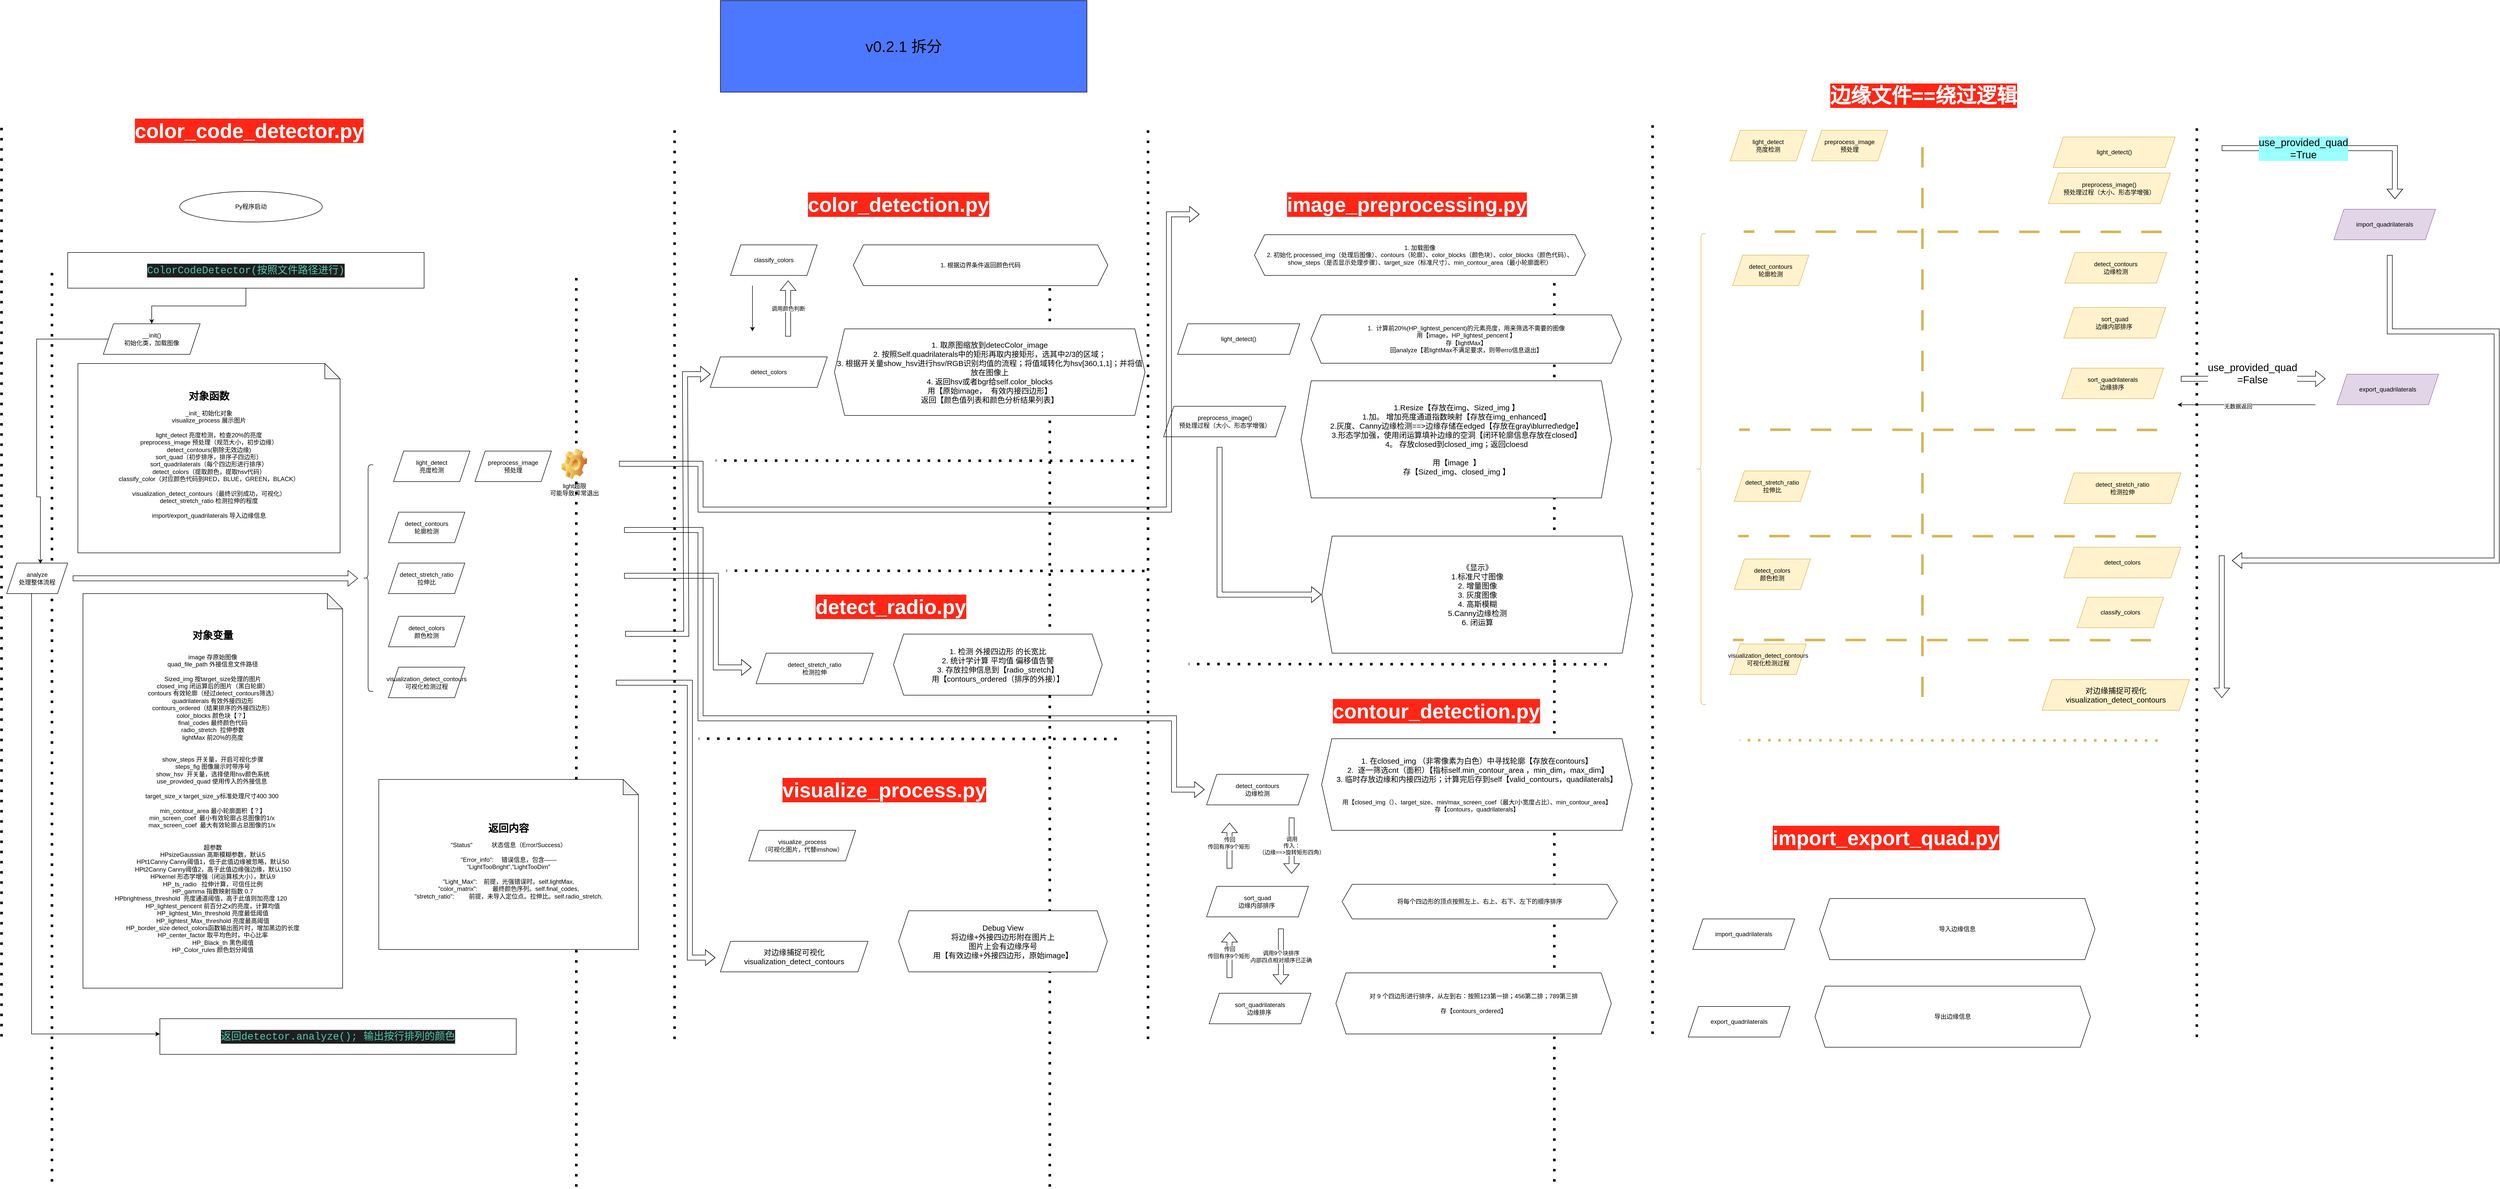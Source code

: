 <mxfile version="26.0.16">
  <diagram name="第 1 页" id="X3MkfHMA-2dLpV_lL1O-">
    <mxGraphModel dx="7827" dy="-536" grid="1" gridSize="10" guides="1" tooltips="1" connect="1" arrows="1" fold="1" page="1" pageScale="1" pageWidth="827" pageHeight="1169" math="0" shadow="0">
      <root>
        <mxCell id="0" />
        <mxCell id="1" parent="0" />
        <mxCell id="f8WVNdUQAB-hJ82FvFIV-5" value="" style="shape=flexArrow;endArrow=classic;html=1;rounded=0;" parent="1" edge="1">
          <mxGeometry width="50" height="50" relative="1" as="geometry">
            <mxPoint x="3811" y="5160" as="sourcePoint" />
            <mxPoint x="4151" y="5260" as="targetPoint" />
            <Array as="points">
              <mxPoint x="4151" y="5160" />
            </Array>
          </mxGeometry>
        </mxCell>
        <mxCell id="hUSwLMPRUPdpGCP_pKRJ-6" value="" style="endArrow=none;dashed=1;html=1;dashPattern=1 3;strokeWidth=5;rounded=0;" parent="1" edge="1">
          <mxGeometry width="50" height="50" relative="1" as="geometry">
            <mxPoint x="-451" y="7190" as="sourcePoint" />
            <mxPoint x="-451" y="5390" as="targetPoint" />
          </mxGeometry>
        </mxCell>
        <mxCell id="hUSwLMPRUPdpGCP_pKRJ-9" value="" style="endArrow=none;dashed=1;html=1;dashPattern=1 3;strokeWidth=5;rounded=0;" parent="1" edge="1">
          <mxGeometry width="50" height="50" relative="1" as="geometry">
            <mxPoint x="579" y="7200" as="sourcePoint" />
            <mxPoint x="579" y="5400" as="targetPoint" />
          </mxGeometry>
        </mxCell>
        <mxCell id="hUSwLMPRUPdpGCP_pKRJ-24" value="" style="endArrow=none;dashed=1;html=1;dashPattern=1 3;strokeWidth=5;rounded=0;" parent="1" edge="1">
          <mxGeometry width="50" height="50" relative="1" as="geometry">
            <mxPoint x="1509" y="7200" as="sourcePoint" />
            <mxPoint x="1509" y="5400" as="targetPoint" />
          </mxGeometry>
        </mxCell>
        <mxCell id="FdSZf-hbffDv3tIL9ANt-6" value="" style="endArrow=none;dashed=1;html=1;dashPattern=1 3;strokeWidth=5;rounded=0;" parent="1" edge="1">
          <mxGeometry width="50" height="50" relative="1" as="geometry">
            <mxPoint x="2500" y="7190" as="sourcePoint" />
            <mxPoint x="2500" y="5390" as="targetPoint" />
          </mxGeometry>
        </mxCell>
        <mxCell id="7vLvrybka1iJJGD-MOHu-13" value="Py程序启动" style="ellipse;whiteSpace=wrap;html=1;" parent="1" vertex="1">
          <mxGeometry x="-200" y="5245" width="280" height="60" as="geometry" />
        </mxCell>
        <mxCell id="7vLvrybka1iJJGD-MOHu-14" style="edgeStyle=orthogonalEdgeStyle;rounded=0;orthogonalLoop=1;jettySize=auto;html=1;" parent="1" source="7vLvrybka1iJJGD-MOHu-15" target="7vLvrybka1iJJGD-MOHu-17" edge="1">
          <mxGeometry relative="1" as="geometry" />
        </mxCell>
        <mxCell id="7vLvrybka1iJJGD-MOHu-15" value="&lt;div&gt;&lt;div style=&quot;color: rgb(204, 204, 204); background-color: rgb(31, 31, 31); font-family: Consolas, &amp;quot;Courier New&amp;quot;, monospace; font-size: 20px; line-height: 27px; white-space: pre;&quot;&gt;&lt;span style=&quot;color: #4ec9b0;&quot;&gt;ColorCodeDetector(按照文件路径进行)&lt;/span&gt;&lt;/div&gt;&lt;/div&gt;" style="rounded=0;whiteSpace=wrap;html=1;" parent="1" vertex="1">
          <mxGeometry x="-420" y="5365" width="700" height="70" as="geometry" />
        </mxCell>
        <mxCell id="7vLvrybka1iJJGD-MOHu-16" value="&lt;div&gt;&lt;div style=&quot;color: rgb(204, 204, 204); background-color: rgb(31, 31, 31); font-family: Consolas, &amp;quot;Courier New&amp;quot;, monospace; font-size: 20px; line-height: 27px; white-space: pre;&quot;&gt;&lt;span style=&quot;color: #4ec9b0;&quot;&gt;返回detector.analyze(); 输出按行排列的颜色&lt;/span&gt;&lt;/div&gt;&lt;/div&gt;" style="rounded=0;whiteSpace=wrap;html=1;" parent="1" vertex="1">
          <mxGeometry x="-239" y="6870" width="700" height="70" as="geometry" />
        </mxCell>
        <mxCell id="7vLvrybka1iJJGD-MOHu-17" value="__init()&lt;div&gt;初始化类，加载图像&lt;/div&gt;" style="shape=parallelogram;perimeter=parallelogramPerimeter;whiteSpace=wrap;html=1;fixedSize=1;" parent="1" vertex="1">
          <mxGeometry x="-350" y="5505" width="190" height="60" as="geometry" />
        </mxCell>
        <mxCell id="7vLvrybka1iJJGD-MOHu-18" value="preprocess_image()&lt;div&gt;预处理过程（大小、形态学增强）&lt;/div&gt;" style="shape=parallelogram;perimeter=parallelogramPerimeter;whiteSpace=wrap;html=1;fixedSize=1;" parent="1" vertex="1">
          <mxGeometry x="1732.5" y="5667" width="240" height="60" as="geometry" />
        </mxCell>
        <mxCell id="7vLvrybka1iJJGD-MOHu-19" value="1. 加载图像&lt;div&gt;2. 初始化 processed_img（处理后图像）、contours（轮廓）、color_blocks（颜色块）、color_blocks（颜色代码）、show_steps&lt;span style=&quot;background-color: initial;&quot;&gt;（是否显示处理步骤）、target_size（标准尺寸）、min_contour_area（最小轮廓面积）&lt;/span&gt;&lt;/div&gt;" style="shape=hexagon;perimeter=hexagonPerimeter2;whiteSpace=wrap;html=1;fixedSize=1;" parent="1" vertex="1">
          <mxGeometry x="1911.0" y="5330" width="650" height="80" as="geometry" />
        </mxCell>
        <mxCell id="7vLvrybka1iJJGD-MOHu-20" style="edgeStyle=orthogonalEdgeStyle;rounded=0;orthogonalLoop=1;jettySize=auto;html=1;" parent="1" source="7vLvrybka1iJJGD-MOHu-21" target="7vLvrybka1iJJGD-MOHu-16" edge="1">
          <mxGeometry relative="1" as="geometry">
            <Array as="points">
              <mxPoint x="-491" y="6900" />
            </Array>
          </mxGeometry>
        </mxCell>
        <mxCell id="7vLvrybka1iJJGD-MOHu-21" value="analy&lt;span style=&quot;background-color: initial;&quot;&gt;ze&lt;/span&gt;&lt;div&gt;处理整体流程&lt;/div&gt;" style="shape=parallelogram;perimeter=parallelogramPerimeter;whiteSpace=wrap;html=1;fixedSize=1;" parent="1" vertex="1">
          <mxGeometry x="-540" y="5975" width="120" height="60" as="geometry" />
        </mxCell>
        <mxCell id="7vLvrybka1iJJGD-MOHu-22" style="edgeStyle=orthogonalEdgeStyle;rounded=0;orthogonalLoop=1;jettySize=auto;html=1;entryX=0.553;entryY=0.023;entryDx=0;entryDy=0;entryPerimeter=0;" parent="1" source="7vLvrybka1iJJGD-MOHu-17" target="7vLvrybka1iJJGD-MOHu-21" edge="1">
          <mxGeometry relative="1" as="geometry">
            <Array as="points">
              <mxPoint x="-481" y="5535" />
              <mxPoint x="-481" y="5845" />
              <mxPoint x="-474" y="5845" />
            </Array>
          </mxGeometry>
        </mxCell>
        <mxCell id="7vLvrybka1iJJGD-MOHu-23" value="&lt;font style=&quot;font-size: 15px;&quot;&gt;1.Resize【存放在img、Sized_img 】&lt;/font&gt;&lt;div&gt;&lt;font style=&quot;font-size: 15px;&quot;&gt;1.加。 增加亮度通道指数映射【存放在&lt;span style=&quot;background-color: transparent;&quot;&gt;img_enhanced&lt;/span&gt;&lt;span style=&quot;background-color: transparent; color: light-dark(rgb(0, 0, 0), rgb(255, 255, 255));&quot;&gt;】&lt;/span&gt;&lt;/font&gt;&lt;/div&gt;&lt;div&gt;&lt;div style=&quot;&quot;&gt;&lt;font style=&quot;font-size: 15px;&quot;&gt;2.灰度、Canny边缘检测==&amp;gt;边缘存储在edged【存放在gray\blurred\edge】&lt;/font&gt;&lt;/div&gt;&lt;div style=&quot;&quot;&gt;&lt;font style=&quot;font-size: 15px;&quot;&gt;3.形态学加强，使用闭运算填补边缘的空洞【闭环轮廓信息存放在closed】&lt;/font&gt;&lt;/div&gt;&lt;div style=&quot;&quot;&gt;&lt;font style=&quot;font-size: 15px;&quot;&gt;4。 存放closed到closed_img；返回cloesd&lt;/font&gt;&lt;/div&gt;&lt;/div&gt;&lt;div style=&quot;&quot;&gt;&lt;font style=&quot;font-size: 15px;&quot;&gt;&lt;br&gt;&lt;/font&gt;&lt;/div&gt;&lt;div style=&quot;&quot;&gt;&lt;div style=&quot;&quot;&gt;&lt;font style=&quot;font-size: 15px;&quot;&gt;用【image&amp;nbsp; 】&lt;/font&gt;&lt;/div&gt;&lt;div style=&quot;&quot;&gt;&lt;font style=&quot;font-size: 15px;&quot;&gt;存【&lt;/font&gt;&lt;span style=&quot;font-size: 15px; background-color: transparent; color: light-dark(rgb(0, 0, 0), rgb(255, 255, 255));&quot;&gt;Sized_img、closed_img&lt;/span&gt;&lt;span style=&quot;font-size: 15px; background-color: transparent; color: light-dark(rgb(0, 0, 0), rgb(255, 255, 255));&quot;&gt;&amp;nbsp;】&lt;/span&gt;&lt;/div&gt;&lt;/div&gt;" style="shape=hexagon;perimeter=hexagonPerimeter2;whiteSpace=wrap;html=1;fixedSize=1;" parent="1" vertex="1">
          <mxGeometry x="2002.5" y="5617" width="610" height="230" as="geometry" />
        </mxCell>
        <mxCell id="7vLvrybka1iJJGD-MOHu-24" value="&lt;span style=&quot;font-size: 15px;&quot;&gt;1. 在closed_img （非零像素为白色）中寻找轮廓【存放在contours】&lt;/span&gt;&lt;div&gt;&lt;span style=&quot;font-size: 15px;&quot;&gt;&amp;nbsp;2.&amp;nbsp; 逐一筛选cnt（面积）【指标self.min_contour_area ，min_dim，max_dim】&lt;/span&gt;&lt;/div&gt;&lt;div&gt;&lt;span style=&quot;font-size: 15px;&quot;&gt;3. 临时存放边缘和内接四边形；计算完后存到self【valid_contours，quadilaterals】&lt;/span&gt;&lt;/div&gt;&lt;div&gt;&lt;br&gt;&lt;/div&gt;&lt;div&gt;&lt;br&gt;&lt;/div&gt;&lt;div&gt;用【closed_img（）、target_size、min/max_screen_coef（最大/小宽度占比）、min_contour_area】&lt;/div&gt;&lt;div&gt;存【contours，quadrilaterals】&lt;/div&gt;" style="shape=hexagon;perimeter=hexagonPerimeter2;whiteSpace=wrap;html=1;fixedSize=1;" parent="1" vertex="1">
          <mxGeometry x="2043" y="6320" width="610" height="180" as="geometry" />
        </mxCell>
        <mxCell id="7vLvrybka1iJJGD-MOHu-25" value="visualize_process&lt;div&gt;（可视化图片，代替imshow&lt;span style=&quot;background-color: transparent; color: light-dark(rgb(0, 0, 0), rgb(255, 255, 255));&quot;&gt;）&lt;/span&gt;&lt;/div&gt;" style="shape=parallelogram;perimeter=parallelogramPerimeter;whiteSpace=wrap;html=1;fixedSize=1;" parent="1" vertex="1">
          <mxGeometry x="917.77" y="6500" width="210" height="60" as="geometry" />
        </mxCell>
        <mxCell id="7vLvrybka1iJJGD-MOHu-26" value="detect_contours&lt;div&gt;边缘检测&lt;/div&gt;" style="shape=parallelogram;perimeter=parallelogramPerimeter;whiteSpace=wrap;html=1;fixedSize=1;" parent="1" vertex="1">
          <mxGeometry x="1817" y="6390" width="200" height="60" as="geometry" />
        </mxCell>
        <mxCell id="7vLvrybka1iJJGD-MOHu-27" value="&lt;div&gt;sort_quadrilaterals&lt;/div&gt;&lt;div&gt;&lt;span style=&quot;background-color: transparent; color: light-dark(rgb(0, 0, 0), rgb(255, 255, 255));&quot;&gt;边缘排序&amp;nbsp;&lt;/span&gt;&lt;/div&gt;" style="shape=parallelogram;perimeter=parallelogramPerimeter;whiteSpace=wrap;html=1;fixedSize=1;" parent="1" vertex="1">
          <mxGeometry x="1822" y="6820" width="200" height="60" as="geometry" />
        </mxCell>
        <mxCell id="7vLvrybka1iJJGD-MOHu-28" value="&lt;div&gt;detect_stretch_ratio&lt;/div&gt;&lt;div&gt;检测拉伸&lt;/div&gt;" style="shape=parallelogram;perimeter=parallelogramPerimeter;whiteSpace=wrap;html=1;fixedSize=1;" parent="1" vertex="1">
          <mxGeometry x="932" y="6152" width="230" height="60" as="geometry" />
        </mxCell>
        <mxCell id="7vLvrybka1iJJGD-MOHu-30" value="&lt;div&gt;&lt;font style=&quot;font-size: 20px;&quot;&gt;&lt;b&gt;对象变量&lt;/b&gt;&lt;/font&gt;&lt;/div&gt;&lt;div&gt;&lt;font style=&quot;font-size: 20px;&quot;&gt;&lt;b&gt;&lt;br&gt;&lt;/b&gt;&lt;/font&gt;&lt;/div&gt;image 存原始图像&lt;div&gt;quad_file_path 外接信息文件路径&lt;br&gt;&lt;div&gt;&lt;br&gt;&lt;/div&gt;&lt;div&gt;Sized_img 按target_size处理的&lt;span style=&quot;background-color: transparent; color: light-dark(rgb(0, 0, 0), rgb(255, 255, 255));&quot;&gt;图片&lt;/span&gt;&lt;/div&gt;&lt;div&gt;closed_img 闭运算后的图片（黑白轮廓）&lt;/div&gt;&lt;div&gt;contours 有效轮廓（经过detect_contours筛选）&lt;/div&gt;&lt;div&gt;quadrilaterals 有效外接四边形&lt;/div&gt;&lt;div&gt;contours_ordered（结果排序的外接四边形）&lt;/div&gt;&lt;div&gt;color_blocks 颜色块【？】&lt;/div&gt;&lt;div&gt;final_codes 最终颜色代码&lt;/div&gt;&lt;div&gt;&lt;div&gt;radio_stretch&amp;nbsp; 拉伸参数&lt;/div&gt;&lt;/div&gt;&lt;div&gt;lightMax 前20%的亮度&lt;/div&gt;&lt;div&gt;&lt;br&gt;&lt;/div&gt;&lt;div&gt;&lt;br&gt;&lt;/div&gt;&lt;div&gt;show_steps 开关量，开启可视化步骤&lt;/div&gt;&lt;div&gt;steps_fig 图像展示时带序号&lt;/div&gt;&lt;div&gt;show_hsv&amp;nbsp; 开关量，选择使用hsv颜色系统&lt;/div&gt;&lt;div&gt;use_provided_quad&amp;nbsp;使用传入的外接信息&amp;nbsp;&lt;/div&gt;&lt;div&gt;&lt;br&gt;&lt;/div&gt;&lt;div&gt;target_size_x&amp;nbsp;&lt;span style=&quot;background-color: transparent; color: light-dark(rgb(0, 0, 0), rgb(255, 255, 255));&quot;&gt;target_size_y&lt;/span&gt;&lt;span style=&quot;background-color: transparent; color: light-dark(rgb(0, 0, 0), rgb(255, 255, 255));&quot;&gt;标准处理尺寸400 300&amp;nbsp;&lt;/span&gt;&lt;/div&gt;&lt;div&gt;&lt;br&gt;&lt;/div&gt;&lt;div&gt;min_contour_area 最小轮廓面积【？】&lt;/div&gt;&lt;div&gt;&lt;div&gt;min_screen_coef&amp;nbsp; 最小有效轮廓占总图像的1/x&amp;nbsp;&lt;/div&gt;&lt;/div&gt;&lt;div&gt;max_screen_coef&amp;nbsp; 最大有效轮廓占总图像的1/x&amp;nbsp;&lt;/div&gt;&lt;div&gt;&lt;br&gt;&lt;/div&gt;&lt;div&gt;&lt;br&gt;&lt;/div&gt;&lt;div&gt;超参数&lt;/div&gt;&lt;div&gt;HPsizeGaussian 高斯模糊参数，默认5&lt;/div&gt;&lt;div&gt;HPt1Canny Canny阈值1，低于此值边缘被忽略，默认50&lt;/div&gt;&lt;div&gt;HPt2Canny&amp;nbsp;&lt;span style=&quot;background-color: transparent; color: light-dark(rgb(0, 0, 0), rgb(255, 255, 255));&quot;&gt;Canny阈值2，高于此值边缘强边缘，默认150&lt;/span&gt;&lt;/div&gt;&lt;div&gt;&lt;span style=&quot;background-color: transparent; color: light-dark(rgb(0, 0, 0), rgb(255, 255, 255));&quot;&gt;HPkernel 形态学增强（闭运算核大小），默认9&lt;/span&gt;&lt;/div&gt;&lt;div&gt;&lt;span style=&quot;background-color: transparent;&quot;&gt;&lt;div style=&quot;&quot;&gt;HP_ts_radio&amp;nbsp; &amp;nbsp;拉伸计算，可信任比例&lt;/div&gt;&lt;div style=&quot;&quot;&gt;HP_gamma 指数映射指数 0.7&lt;/div&gt;&lt;div style=&quot;&quot;&gt;&lt;div&gt;HPbrightness_threshold&amp;nbsp; 亮度通道阈值，高于此值则加亮度 120&amp;nbsp; &amp;nbsp; &amp;nbsp; &amp;nbsp; &amp;nbsp; &amp;nbsp; &amp;nbsp;&amp;nbsp;&lt;/div&gt;&lt;div&gt;HP_lightest_pencent 前百分之x的亮度，计算均值&lt;/div&gt;&lt;div&gt;HP_lightest_Min_threshold 亮度最低阈值&lt;/div&gt;&lt;div&gt;HP_lightest_Max_threshold 亮度最高阈值&lt;/div&gt;&lt;div&gt;HP_border_size detect_colors函数输出图片时，增加黑边的长度&lt;/div&gt;&lt;div&gt;HP_center_factor 取平均色时，中心比率&lt;/div&gt;&lt;/div&gt;&lt;/span&gt;&lt;/div&gt;&lt;/div&gt;&lt;blockquote style=&quot;margin: 0 0 0 40px; border: none; padding: 0px;&quot;&gt;&lt;div&gt;&lt;div&gt;&lt;span style=&quot;background-color: transparent;&quot;&gt;&lt;div style=&quot;&quot;&gt;&lt;div&gt;HP_Black_th 黑色阈值&lt;/div&gt;&lt;/div&gt;&lt;/span&gt;&lt;/div&gt;&lt;/div&gt;&lt;/blockquote&gt;&lt;div&gt;&lt;span style=&quot;background-color: transparent;&quot;&gt;&lt;div style=&quot;&quot;&gt;&lt;div&gt;HP_Color_rules 颜色划分阈值&lt;/div&gt;&lt;/div&gt;&lt;/span&gt;&lt;/div&gt;" style="shape=note;whiteSpace=wrap;html=1;backgroundOutline=1;darkOpacity=0.05;" parent="1" vertex="1">
          <mxGeometry x="-390" y="6035" width="510" height="775" as="geometry" />
        </mxCell>
        <mxCell id="7vLvrybka1iJJGD-MOHu-31" value="&lt;div&gt;&lt;font style=&quot;font-size: 20px;&quot;&gt;&lt;b&gt;对象函数&lt;/b&gt;&lt;/font&gt;&lt;/div&gt;&lt;div&gt;&lt;br&gt;&lt;/div&gt;&lt;div&gt;_init_ 初始化对象&lt;/div&gt;&lt;div&gt;visualize_process 展示图片&lt;/div&gt;&lt;div&gt;&lt;br&gt;&lt;/div&gt;&lt;div&gt;light_detect 亮度检测，检查20%的亮度&lt;/div&gt;&lt;div&gt;preprocess_image 预处理（规范大小，初步边缘）&lt;/div&gt;&lt;div&gt;detect_contours(剔除无效边缘)&lt;/div&gt;&lt;div&gt;sort_quad（初步排序，排序子四边形）&lt;/div&gt;&lt;div&gt;sort_quadrilaterals（每个四边形进行排序）&lt;/div&gt;&lt;div&gt;detect_colors（提取颜色，提取hsv代码）&lt;/div&gt;&lt;div&gt;classify_color（对应颜色代码到RED，BLUE，GREEN，BLACK）&lt;/div&gt;&lt;div&gt;&lt;br&gt;&lt;/div&gt;&lt;div&gt;visualization_detect_contours（最终识别成功，可视化）&lt;/div&gt;&lt;div&gt;&lt;div&gt;detect_stretch_ratio 检测拉伸的程度&lt;/div&gt;&lt;/div&gt;&lt;div&gt;&lt;br&gt;&lt;/div&gt;&lt;div&gt;import/export_quadrilaterals 导入边缘信息&lt;/div&gt;&lt;div&gt;&lt;br&gt;&lt;/div&gt;" style="shape=note;whiteSpace=wrap;html=1;backgroundOutline=1;darkOpacity=0.05;" parent="1" vertex="1">
          <mxGeometry x="-400" y="5583" width="515" height="372" as="geometry" />
        </mxCell>
        <mxCell id="7vLvrybka1iJJGD-MOHu-32" value="&lt;font&gt;v0.2.1 拆分&lt;/font&gt;" style="text;html=1;align=center;verticalAlign=middle;whiteSpace=wrap;rounded=0;strokeColor=default;fillColor=#4C78FF;fontSize=30;" parent="1" vertex="1">
          <mxGeometry x="862" y="4870" width="720" height="180" as="geometry" />
        </mxCell>
        <mxCell id="7vLvrybka1iJJGD-MOHu-33" value="" style="endArrow=none;dashed=1;html=1;dashPattern=1 3;strokeWidth=5;rounded=0;" parent="1" edge="1">
          <mxGeometry width="50" height="50" relative="1" as="geometry">
            <mxPoint x="-550" y="6905" as="sourcePoint" />
            <mxPoint x="-550" y="5105" as="targetPoint" />
          </mxGeometry>
        </mxCell>
        <mxCell id="7vLvrybka1iJJGD-MOHu-34" value="" style="endArrow=none;dashed=1;html=1;dashPattern=1 3;strokeWidth=5;rounded=0;" parent="1" edge="1">
          <mxGeometry width="50" height="50" relative="1" as="geometry">
            <mxPoint x="772" y="6910" as="sourcePoint" />
            <mxPoint x="772" y="5110" as="targetPoint" />
          </mxGeometry>
        </mxCell>
        <UserObject label="color_code_detector.py" id="7vLvrybka1iJJGD-MOHu-35">
          <mxCell style="text;whiteSpace=wrap;fontSize=40;labelBackgroundColor=#FF2616;fontStyle=1;fontColor=#FFFFFF;" parent="1" vertex="1">
            <mxGeometry x="-290" y="5095" width="440" height="40" as="geometry" />
          </mxCell>
        </UserObject>
        <mxCell id="7vLvrybka1iJJGD-MOHu-37" value="" style="shape=curlyBracket;whiteSpace=wrap;html=1;rounded=1;labelPosition=left;verticalLabelPosition=middle;align=right;verticalAlign=middle;" parent="1" vertex="1">
          <mxGeometry x="160" y="5782" width="20" height="445" as="geometry" />
        </mxCell>
        <mxCell id="7vLvrybka1iJJGD-MOHu-38" value="preprocess_image&lt;div&gt;预处理&lt;/div&gt;" style="shape=parallelogram;perimeter=parallelogramPerimeter;whiteSpace=wrap;html=1;fixedSize=1;" parent="1" vertex="1">
          <mxGeometry x="380" y="5755" width="150" height="60" as="geometry" />
        </mxCell>
        <mxCell id="7vLvrybka1iJJGD-MOHu-39" value="" style="shape=flexArrow;endArrow=classic;html=1;rounded=0;" parent="1" edge="1">
          <mxGeometry width="50" height="50" relative="1" as="geometry">
            <mxPoint x="-410" y="6005" as="sourcePoint" />
            <mxPoint x="150" y="6005" as="targetPoint" />
          </mxGeometry>
        </mxCell>
        <mxCell id="7vLvrybka1iJJGD-MOHu-40" value="detect_contours&lt;div&gt;轮廓检测&lt;/div&gt;" style="shape=parallelogram;perimeter=parallelogramPerimeter;whiteSpace=wrap;html=1;fixedSize=1;" parent="1" vertex="1">
          <mxGeometry x="210" y="5875" width="150" height="60" as="geometry" />
        </mxCell>
        <mxCell id="7vLvrybka1iJJGD-MOHu-41" value="detect_stretch_ratio&lt;br&gt;&lt;div&gt;拉伸比&lt;/div&gt;" style="shape=parallelogram;perimeter=parallelogramPerimeter;whiteSpace=wrap;html=1;fixedSize=1;" parent="1" vertex="1">
          <mxGeometry x="210" y="5975" width="150" height="60" as="geometry" />
        </mxCell>
        <mxCell id="7vLvrybka1iJJGD-MOHu-42" value="detect_colors&lt;div&gt;颜色检测&lt;/div&gt;" style="shape=parallelogram;perimeter=parallelogramPerimeter;whiteSpace=wrap;html=1;fixedSize=1;" parent="1" vertex="1">
          <mxGeometry x="210" y="6079.5" width="150" height="60" as="geometry" />
        </mxCell>
        <mxCell id="7vLvrybka1iJJGD-MOHu-43" value="visualization_detect_contours&lt;div&gt;可视化检测过程&lt;/div&gt;" style="shape=parallelogram;perimeter=parallelogramPerimeter;whiteSpace=wrap;html=1;fixedSize=1;" parent="1" vertex="1">
          <mxGeometry x="210" y="6179.5" width="150" height="60" as="geometry" />
        </mxCell>
        <UserObject label="visualize_process.py" id="7vLvrybka1iJJGD-MOHu-44">
          <mxCell style="text;whiteSpace=wrap;fontSize=40;labelBackgroundColor=#FF2616;fontStyle=1;fontColor=#FFFFFF;" parent="1" vertex="1">
            <mxGeometry x="982" y="6390" width="440" height="40" as="geometry" />
          </mxCell>
        </UserObject>
        <mxCell id="7vLvrybka1iJJGD-MOHu-45" value="&lt;div&gt;&lt;div&gt;&lt;span style=&quot;font-size: 15px;&quot;&gt;Debug View&lt;/span&gt;&lt;/div&gt;&lt;div&gt;&lt;span style=&quot;font-size: 15px;&quot;&gt;将边缘+外接四边形附在图片上&lt;/span&gt;&lt;span style=&quot;background-color: transparent; color: light-dark(rgb(0, 0, 0), rgb(255, 255, 255));&quot;&gt;&lt;/span&gt;&lt;/div&gt;&lt;/div&gt;&lt;div&gt;&lt;span style=&quot;font-size: 15px;&quot;&gt;图片上会有边缘序号&lt;/span&gt;&lt;/div&gt;&lt;div&gt;&lt;span style=&quot;font-size: 15px;&quot;&gt;用【有效边缘+外接四边形，原始image】&lt;/span&gt;&lt;/div&gt;" style="shape=hexagon;perimeter=hexagonPerimeter2;whiteSpace=wrap;html=1;fixedSize=1;" parent="1" vertex="1">
          <mxGeometry x="1212" y="6658" width="410" height="120" as="geometry" />
        </mxCell>
        <mxCell id="7vLvrybka1iJJGD-MOHu-46" value="&lt;span style=&quot;font-size: 15px;&quot;&gt;对边缘捕捉可视化&lt;/span&gt;&lt;div&gt;&lt;span style=&quot;background-color: transparent; font-size: 15px;&quot;&gt;visualization_detect_contours&lt;/span&gt;&lt;/div&gt;" style="shape=parallelogram;perimeter=parallelogramPerimeter;whiteSpace=wrap;html=1;fixedSize=1;" parent="1" vertex="1">
          <mxGeometry x="862" y="6718" width="290" height="60" as="geometry" />
        </mxCell>
        <mxCell id="7vLvrybka1iJJGD-MOHu-47" value="" style="endArrow=none;dashed=1;html=1;dashPattern=1 3;strokeWidth=5;rounded=0;" parent="1" edge="1">
          <mxGeometry width="50" height="50" relative="1" as="geometry">
            <mxPoint x="1702" y="6910" as="sourcePoint" />
            <mxPoint x="1702" y="5110" as="targetPoint" />
          </mxGeometry>
        </mxCell>
        <mxCell id="7vLvrybka1iJJGD-MOHu-48" value="" style="endArrow=none;dashed=1;html=1;dashPattern=1 3;strokeWidth=5;rounded=0;" parent="1" edge="1">
          <mxGeometry width="50" height="50" relative="1" as="geometry">
            <mxPoint x="1640.5" y="6320.5" as="sourcePoint" />
            <mxPoint x="819.5" y="6320" as="targetPoint" />
          </mxGeometry>
        </mxCell>
        <UserObject label="color_detection.py" id="7vLvrybka1iJJGD-MOHu-49">
          <mxCell style="text;whiteSpace=wrap;fontSize=40;labelBackgroundColor=#FF2616;fontStyle=1;fontColor=#FFFFFF;" parent="1" vertex="1">
            <mxGeometry x="1032" y="5240" width="440" height="40" as="geometry" />
          </mxCell>
        </UserObject>
        <mxCell id="7vLvrybka1iJJGD-MOHu-50" value="detect_colors" style="shape=parallelogram;perimeter=parallelogramPerimeter;whiteSpace=wrap;html=1;fixedSize=1;" parent="1" vertex="1">
          <mxGeometry x="842" y="5570" width="230" height="60" as="geometry" />
        </mxCell>
        <mxCell id="7vLvrybka1iJJGD-MOHu-51" value="&lt;span style=&quot;font-size: 15px;&quot;&gt;1. 取原图缩放到detecColor_image&lt;/span&gt;&lt;div&gt;&lt;span style=&quot;font-size: 15px;&quot;&gt;2. 按照Self.quadrilaterals中的矩形再取内接矩形，选其中2/3的区域；&lt;/span&gt;&lt;/div&gt;&lt;div&gt;&lt;span style=&quot;font-size: 15px;&quot;&gt;3. 根据开关量show_hsv进行hsv/RGB识别均值的流程；将值域转化为hsv[360,1,1]；并将值放在图像上&lt;/span&gt;&lt;/div&gt;&lt;div&gt;&lt;span style=&quot;font-size: 15px;&quot;&gt;4. 返回hsv或者bgr给self.color_blocks&lt;/span&gt;&lt;/div&gt;&lt;div&gt;&lt;span style=&quot;font-size: 15px;&quot;&gt;用【原始image&lt;/span&gt;&lt;font style=&quot;font-size: 15px;&quot;&gt;，&amp;nbsp; 有效内接四边形】&lt;/font&gt;&lt;/div&gt;&lt;div&gt;&lt;font style=&quot;font-size: 15px;&quot;&gt;返回【颜色值列表和颜色分析结果列表】&lt;/font&gt;&lt;/div&gt;" style="shape=hexagon;perimeter=hexagonPerimeter2;whiteSpace=wrap;html=1;fixedSize=1;" parent="1" vertex="1">
          <mxGeometry x="1086" y="5515" width="610" height="170" as="geometry" />
        </mxCell>
        <mxCell id="7vLvrybka1iJJGD-MOHu-52" value="classify_colors" style="shape=parallelogram;perimeter=parallelogramPerimeter;whiteSpace=wrap;html=1;fixedSize=1;" parent="1" vertex="1">
          <mxGeometry x="882" y="5350" width="170" height="60" as="geometry" />
        </mxCell>
        <mxCell id="7vLvrybka1iJJGD-MOHu-53" value="1. 根据边界条件返回颜色代码" style="shape=hexagon;perimeter=hexagonPerimeter2;whiteSpace=wrap;html=1;fixedSize=1;" parent="1" vertex="1">
          <mxGeometry x="1123" y="5350" width="500" height="80" as="geometry" />
        </mxCell>
        <mxCell id="7vLvrybka1iJJGD-MOHu-54" value="" style="endArrow=none;dashed=1;html=1;dashPattern=1 3;strokeWidth=5;rounded=0;" parent="1" edge="1">
          <mxGeometry width="50" height="50" relative="1" as="geometry">
            <mxPoint x="1674" y="5774.17" as="sourcePoint" />
            <mxPoint x="853" y="5773.67" as="targetPoint" />
          </mxGeometry>
        </mxCell>
        <mxCell id="7vLvrybka1iJJGD-MOHu-55" value="调用颜色判断" style="shape=flexArrow;endArrow=classic;html=1;rounded=0;" parent="1" edge="1">
          <mxGeometry width="50" height="50" relative="1" as="geometry">
            <mxPoint x="995" y="5530" as="sourcePoint" />
            <mxPoint x="995" y="5420" as="targetPoint" />
            <Array as="points" />
          </mxGeometry>
        </mxCell>
        <mxCell id="7vLvrybka1iJJGD-MOHu-56" value="" style="endArrow=classic;html=1;rounded=0;" parent="1" edge="1">
          <mxGeometry width="50" height="50" relative="1" as="geometry">
            <mxPoint x="925" y="5430" as="sourcePoint" />
            <mxPoint x="925" y="5520" as="targetPoint" />
          </mxGeometry>
        </mxCell>
        <UserObject label="detect_radio.py" id="7vLvrybka1iJJGD-MOHu-57">
          <mxCell style="text;whiteSpace=wrap;fontSize=40;labelBackgroundColor=#FF2616;fontStyle=1;fontColor=#FFFFFF;" parent="1" vertex="1">
            <mxGeometry x="1047" y="6030" width="440" height="40" as="geometry" />
          </mxCell>
        </UserObject>
        <mxCell id="7vLvrybka1iJJGD-MOHu-58" value="" style="endArrow=none;dashed=1;html=1;dashPattern=1 3;strokeWidth=5;rounded=0;" parent="1" edge="1">
          <mxGeometry width="50" height="50" relative="1" as="geometry">
            <mxPoint x="2693" y="6900" as="sourcePoint" />
            <mxPoint x="2693" y="5100" as="targetPoint" />
          </mxGeometry>
        </mxCell>
        <mxCell id="7vLvrybka1iJJGD-MOHu-59" value="" style="endArrow=none;dashed=1;html=1;dashPattern=1 3;strokeWidth=5;rounded=0;" parent="1" edge="1">
          <mxGeometry width="50" height="50" relative="1" as="geometry">
            <mxPoint x="1695" y="5990.5" as="sourcePoint" />
            <mxPoint x="874" y="5990" as="targetPoint" />
          </mxGeometry>
        </mxCell>
        <mxCell id="7vLvrybka1iJJGD-MOHu-60" value="" style="shape=flexArrow;endArrow=classic;html=1;rounded=0;" parent="1" edge="1">
          <mxGeometry width="50" height="50" relative="1" as="geometry">
            <mxPoint x="657" y="6210" as="sourcePoint" />
            <mxPoint x="852" y="6750" as="targetPoint" />
            <Array as="points">
              <mxPoint x="802" y="6210" />
              <mxPoint x="802" y="6750" />
            </Array>
          </mxGeometry>
        </mxCell>
        <mxCell id="7vLvrybka1iJJGD-MOHu-61" value="" style="shape=flexArrow;endArrow=classic;html=1;rounded=0;" parent="1" edge="1">
          <mxGeometry width="50" height="50" relative="1" as="geometry">
            <mxPoint x="675" y="6114" as="sourcePoint" />
            <mxPoint x="842.5" y="5604" as="targetPoint" />
            <Array as="points">
              <mxPoint x="795" y="6114" />
              <mxPoint x="792.5" y="5604" />
            </Array>
          </mxGeometry>
        </mxCell>
        <mxCell id="7vLvrybka1iJJGD-MOHu-62" value="&lt;div&gt;&lt;div&gt;&lt;span style=&quot;font-size: 15px;&quot;&gt;1. 检测 外接四边形 的长宽比&lt;/span&gt;&lt;/div&gt;&lt;/div&gt;&lt;div&gt;&lt;span style=&quot;font-size: 15px;&quot;&gt;2. 统计学计算 平均值 偏移值告警&lt;/span&gt;&lt;/div&gt;&lt;div&gt;&lt;span style=&quot;font-size: 15px;&quot;&gt;3. 存放拉伸信息到【radio_stretch】&lt;/span&gt;&lt;/div&gt;&lt;div&gt;&lt;span style=&quot;font-size: 15px;&quot;&gt;用【&lt;/span&gt;&lt;span style=&quot;background-color: transparent; font-size: 15px;&quot;&gt;contours_ordered（排序的外接）&lt;/span&gt;&lt;span style=&quot;font-size: 15px;&quot;&gt;】&lt;/span&gt;&lt;/div&gt;" style="shape=hexagon;perimeter=hexagonPerimeter2;whiteSpace=wrap;html=1;fixedSize=1;" parent="1" vertex="1">
          <mxGeometry x="1202" y="6114.5" width="410" height="120" as="geometry" />
        </mxCell>
        <mxCell id="7vLvrybka1iJJGD-MOHu-63" value="&lt;div&gt;sort_quad&lt;/div&gt;&lt;div&gt;&lt;span style=&quot;background-color: transparent; color: light-dark(rgb(0, 0, 0), rgb(255, 255, 255));&quot;&gt;边缘内部排序&amp;nbsp;&lt;/span&gt;&lt;/div&gt;" style="shape=parallelogram;perimeter=parallelogramPerimeter;whiteSpace=wrap;html=1;fixedSize=1;" parent="1" vertex="1">
          <mxGeometry x="1817" y="6610" width="200" height="60" as="geometry" />
        </mxCell>
        <mxCell id="7vLvrybka1iJJGD-MOHu-64" value="" style="shape=flexArrow;endArrow=classic;html=1;rounded=0;" parent="1" edge="1">
          <mxGeometry width="50" height="50" relative="1" as="geometry">
            <mxPoint x="673" y="5910" as="sourcePoint" />
            <mxPoint x="1813" y="6420" as="targetPoint" />
            <Array as="points">
              <mxPoint x="823" y="5910" />
              <mxPoint x="823" y="6280" />
              <mxPoint x="1753" y="6280" />
              <mxPoint x="1753" y="6420" />
            </Array>
          </mxGeometry>
        </mxCell>
        <UserObject label="contour_detection.py" id="7vLvrybka1iJJGD-MOHu-65">
          <mxCell style="text;whiteSpace=wrap;fontSize=40;labelBackgroundColor=#FF2616;fontStyle=1;fontColor=#FFFFFF;" parent="1" vertex="1">
            <mxGeometry x="2063" y="6234.5" width="440" height="40" as="geometry" />
          </mxCell>
        </UserObject>
        <mxCell id="7vLvrybka1iJJGD-MOHu-66" value="调用&lt;div&gt;传入：&lt;/div&gt;&lt;div&gt;（边缘==&amp;gt;旋转矩形四角）&lt;/div&gt;" style="shape=flexArrow;endArrow=classic;html=1;rounded=0;" parent="1" edge="1">
          <mxGeometry x="0.004" width="50" height="50" relative="1" as="geometry">
            <mxPoint x="1984" y="6475" as="sourcePoint" />
            <mxPoint x="1984" y="6585" as="targetPoint" />
            <Array as="points" />
            <mxPoint as="offset" />
          </mxGeometry>
        </mxCell>
        <mxCell id="7vLvrybka1iJJGD-MOHu-67" value="调用9个块排序&lt;div&gt;内部四点相对顺序已正确&lt;/div&gt;" style="shape=flexArrow;endArrow=classic;html=1;rounded=0;" parent="1" edge="1">
          <mxGeometry width="50" height="50" relative="1" as="geometry">
            <mxPoint x="1963" y="6693" as="sourcePoint" />
            <mxPoint x="1963" y="6803" as="targetPoint" />
            <Array as="points" />
          </mxGeometry>
        </mxCell>
        <mxCell id="7vLvrybka1iJJGD-MOHu-68" value="" style="shape=flexArrow;endArrow=classic;html=1;rounded=0;" parent="1" edge="1">
          <mxGeometry width="50" height="50" relative="1" as="geometry">
            <mxPoint x="1862" y="6575" as="sourcePoint" />
            <mxPoint x="1862" y="6485" as="targetPoint" />
          </mxGeometry>
        </mxCell>
        <mxCell id="7vLvrybka1iJJGD-MOHu-69" value="传回&lt;br&gt;&lt;div&gt;传回有序9个矩形&amp;nbsp;&lt;/div&gt;" style="edgeLabel;html=1;align=center;verticalAlign=middle;resizable=0;points=[];" parent="7vLvrybka1iJJGD-MOHu-68" vertex="1" connectable="0">
          <mxGeometry x="0.114" relative="1" as="geometry">
            <mxPoint as="offset" />
          </mxGeometry>
        </mxCell>
        <mxCell id="7vLvrybka1iJJGD-MOHu-70" value="&lt;div&gt;将每个四边形的顶点按照左上、右上、右下、左下的顺序排序&lt;/div&gt;" style="shape=hexagon;perimeter=hexagonPerimeter2;whiteSpace=wrap;html=1;fixedSize=1;" parent="1" vertex="1">
          <mxGeometry x="2083" y="6606" width="541" height="68" as="geometry" />
        </mxCell>
        <mxCell id="7vLvrybka1iJJGD-MOHu-71" value="&lt;div&gt;对 9 个四边形进行排序，从左到右：按照123第一排；456第二排；789第三排&lt;/div&gt;&lt;div&gt;&lt;br&gt;&lt;/div&gt;&lt;div&gt;存【contours_ordered】&lt;/div&gt;" style="shape=hexagon;perimeter=hexagonPerimeter2;whiteSpace=wrap;html=1;fixedSize=1;" parent="1" vertex="1">
          <mxGeometry x="2071" y="6780" width="541" height="120" as="geometry" />
        </mxCell>
        <mxCell id="7vLvrybka1iJJGD-MOHu-72" value="" style="shape=flexArrow;endArrow=classic;html=1;rounded=0;" parent="1" edge="1">
          <mxGeometry width="50" height="50" relative="1" as="geometry">
            <mxPoint x="1862" y="6790" as="sourcePoint" />
            <mxPoint x="1862" y="6700" as="targetPoint" />
          </mxGeometry>
        </mxCell>
        <mxCell id="7vLvrybka1iJJGD-MOHu-73" value="传回&lt;br&gt;&lt;div&gt;传回有序9个矩形&amp;nbsp;&lt;/div&gt;" style="edgeLabel;html=1;align=center;verticalAlign=middle;resizable=0;points=[];" parent="7vLvrybka1iJJGD-MOHu-72" vertex="1" connectable="0">
          <mxGeometry x="0.114" relative="1" as="geometry">
            <mxPoint as="offset" />
          </mxGeometry>
        </mxCell>
        <mxCell id="7vLvrybka1iJJGD-MOHu-74" value="" style="shape=flexArrow;endArrow=classic;html=1;rounded=0;" parent="1" edge="1">
          <mxGeometry width="50" height="50" relative="1" as="geometry">
            <mxPoint x="673" y="6000" as="sourcePoint" />
            <mxPoint x="923" y="6180" as="targetPoint" />
            <Array as="points">
              <mxPoint x="853" y="6000" />
              <mxPoint x="853" y="6180" />
            </Array>
          </mxGeometry>
        </mxCell>
        <mxCell id="7vLvrybka1iJJGD-MOHu-75" value="" style="endArrow=none;dashed=1;html=1;dashPattern=1 3;strokeWidth=5;rounded=0;" parent="1" edge="1">
          <mxGeometry width="50" height="50" relative="1" as="geometry">
            <mxPoint x="2603" y="6173.89" as="sourcePoint" />
            <mxPoint x="1782" y="6173.39" as="targetPoint" />
          </mxGeometry>
        </mxCell>
        <mxCell id="7vLvrybka1iJJGD-MOHu-76" value="" style="shape=flexArrow;endArrow=classic;html=1;rounded=0;" parent="1" edge="1">
          <mxGeometry width="50" height="50" relative="1" as="geometry">
            <mxPoint x="663" y="5780" as="sourcePoint" />
            <mxPoint x="1803" y="5290" as="targetPoint" />
            <Array as="points">
              <mxPoint x="823" y="5780" />
              <mxPoint x="823" y="5870" />
              <mxPoint x="1743" y="5870" />
              <mxPoint x="1743" y="5290" />
            </Array>
          </mxGeometry>
        </mxCell>
        <UserObject label="image_preprocessing.py" id="7vLvrybka1iJJGD-MOHu-77">
          <mxCell style="text;whiteSpace=wrap;fontSize=40;labelBackgroundColor=#FF2616;fontStyle=1;fontColor=#FFFFFF;" parent="1" vertex="1">
            <mxGeometry x="1973" y="5240" width="440" height="40" as="geometry" />
          </mxCell>
        </UserObject>
        <mxCell id="7vLvrybka1iJJGD-MOHu-78" value="" style="shape=flexArrow;endArrow=classic;html=1;rounded=0;" parent="1" edge="1">
          <mxGeometry width="50" height="50" relative="1" as="geometry">
            <mxPoint x="1842.5" y="5747" as="sourcePoint" />
            <mxPoint x="2042.5" y="6037" as="targetPoint" />
            <Array as="points">
              <mxPoint x="1842.5" y="6037" />
            </Array>
          </mxGeometry>
        </mxCell>
        <mxCell id="7vLvrybka1iJJGD-MOHu-79" value="&lt;span style=&quot;font-size: 15px;&quot;&gt;《显示》&lt;/span&gt;&lt;div&gt;&lt;span style=&quot;font-size: 15px;&quot;&gt;1.标准尺寸图像&lt;/span&gt;&lt;/div&gt;&lt;div&gt;&lt;span style=&quot;font-size: 15px;&quot;&gt;2. 增量图像&lt;/span&gt;&lt;/div&gt;&lt;div&gt;&lt;span style=&quot;font-size: 15px;&quot;&gt;3. 灰度图像&lt;/span&gt;&lt;/div&gt;&lt;div&gt;&lt;span style=&quot;font-size: 15px;&quot;&gt;4. 高斯模糊&lt;/span&gt;&lt;/div&gt;&lt;div&gt;&lt;span style=&quot;font-size: 15px;&quot;&gt;5.Canny边缘检测&lt;/span&gt;&lt;/div&gt;&lt;div&gt;&lt;span style=&quot;font-size: 15px;&quot;&gt;6. 闭运算&lt;/span&gt;&lt;/div&gt;" style="shape=hexagon;perimeter=hexagonPerimeter2;whiteSpace=wrap;html=1;fixedSize=1;" parent="1" vertex="1">
          <mxGeometry x="2043.5" y="5922" width="610" height="230" as="geometry" />
        </mxCell>
        <mxCell id="7vLvrybka1iJJGD-MOHu-81" value="light_detect()" style="shape=parallelogram;perimeter=parallelogramPerimeter;whiteSpace=wrap;html=1;fixedSize=1;" parent="1" vertex="1">
          <mxGeometry x="1760" y="5505" width="240" height="60" as="geometry" />
        </mxCell>
        <mxCell id="7vLvrybka1iJJGD-MOHu-83" value="light_detect&lt;div&gt;亮度检测&lt;/div&gt;" style="shape=parallelogram;perimeter=parallelogramPerimeter;whiteSpace=wrap;html=1;fixedSize=1;" parent="1" vertex="1">
          <mxGeometry x="220" y="5755" width="150" height="60" as="geometry" />
        </mxCell>
        <mxCell id="4Kf1wMzbYQHADBQzKok1-10" value="&lt;div&gt;import_quadrilaterals&lt;/div&gt;" style="shape=parallelogram;perimeter=parallelogramPerimeter;whiteSpace=wrap;html=1;fixedSize=1;" parent="1" vertex="1">
          <mxGeometry x="2772" y="6674" width="200" height="60" as="geometry" />
        </mxCell>
        <mxCell id="4Kf1wMzbYQHADBQzKok1-11" value="导入边缘信息" style="shape=hexagon;perimeter=hexagonPerimeter2;whiteSpace=wrap;html=1;fixedSize=1;" parent="1" vertex="1">
          <mxGeometry x="3021" y="6634" width="541" height="120" as="geometry" />
        </mxCell>
        <mxCell id="4Kf1wMzbYQHADBQzKok1-12" value="&lt;div&gt;export_quadrilaterals&lt;/div&gt;" style="shape=parallelogram;perimeter=parallelogramPerimeter;whiteSpace=wrap;html=1;fixedSize=1;" parent="1" vertex="1">
          <mxGeometry x="2763" y="6846" width="200" height="60" as="geometry" />
        </mxCell>
        <mxCell id="4Kf1wMzbYQHADBQzKok1-13" value="导出边缘信息" style="shape=hexagon;perimeter=hexagonPerimeter2;whiteSpace=wrap;html=1;fixedSize=1;" parent="1" vertex="1">
          <mxGeometry x="3012" y="6806" width="541" height="120" as="geometry" />
        </mxCell>
        <UserObject label="import_export_quad.py" id="4Kf1wMzbYQHADBQzKok1-14">
          <mxCell style="text;whiteSpace=wrap;fontSize=40;labelBackgroundColor=#FF2616;fontStyle=1;fontColor=#FFFFFF;" parent="1" vertex="1">
            <mxGeometry x="2927" y="6484" width="440" height="40" as="geometry" />
          </mxCell>
        </UserObject>
        <mxCell id="4Kf1wMzbYQHADBQzKok1-15" value="" style="endArrow=none;dashed=1;html=1;dashPattern=1 3;strokeWidth=5;rounded=0;" parent="1" edge="1">
          <mxGeometry width="50" height="50" relative="1" as="geometry">
            <mxPoint x="3762" y="6906" as="sourcePoint" />
            <mxPoint x="3762" y="5106" as="targetPoint" />
          </mxGeometry>
        </mxCell>
        <mxCell id="4Kf1wMzbYQHADBQzKok1-16" value="" style="endArrow=none;dashed=1;html=1;dashPattern=1 3;strokeWidth=5;rounded=0;fillColor=#fff2cc;strokeColor=#d6b656;" parent="1" edge="1">
          <mxGeometry width="50" height="50" relative="1" as="geometry">
            <mxPoint x="3685" y="6323.5" as="sourcePoint" />
            <mxPoint x="2864" y="6323" as="targetPoint" />
          </mxGeometry>
        </mxCell>
        <UserObject label="边缘文件==绕过逻辑" id="4Kf1wMzbYQHADBQzKok1-17">
          <mxCell style="text;whiteSpace=wrap;fontSize=40;labelBackgroundColor=#FF2616;fontStyle=1;fontColor=#FFFFFF;" parent="1" vertex="1">
            <mxGeometry x="3040" y="5026" width="440" height="40" as="geometry" />
          </mxCell>
        </UserObject>
        <mxCell id="4Kf1wMzbYQHADBQzKok1-24" value="" style="shape=curlyBracket;whiteSpace=wrap;html=1;rounded=1;labelPosition=left;verticalLabelPosition=middle;align=right;verticalAlign=middle;fillColor=#fff2cc;strokeColor=#d6b656;" parent="1" vertex="1">
          <mxGeometry x="2778" y="5328" width="20" height="925" as="geometry" />
        </mxCell>
        <mxCell id="4Kf1wMzbYQHADBQzKok1-25" value="preprocess_image&lt;div&gt;预处理&lt;/div&gt;" style="shape=parallelogram;perimeter=parallelogramPerimeter;whiteSpace=wrap;html=1;fixedSize=1;fillColor=#fff2cc;strokeColor=#d6b656;" parent="1" vertex="1">
          <mxGeometry x="3005.25" y="5125" width="150" height="60" as="geometry" />
        </mxCell>
        <mxCell id="4Kf1wMzbYQHADBQzKok1-26" value="detect_contours&lt;div&gt;轮廓检测&lt;/div&gt;" style="shape=parallelogram;perimeter=parallelogramPerimeter;whiteSpace=wrap;html=1;fixedSize=1;fillColor=#fff2cc;strokeColor=#d6b656;" parent="1" vertex="1">
          <mxGeometry x="2850" y="5370" width="150" height="60" as="geometry" />
        </mxCell>
        <mxCell id="4Kf1wMzbYQHADBQzKok1-27" value="detect_stretch_ratio&lt;br&gt;&lt;div&gt;拉伸比&lt;/div&gt;" style="shape=parallelogram;perimeter=parallelogramPerimeter;whiteSpace=wrap;html=1;fixedSize=1;fillColor=#fff2cc;strokeColor=#d6b656;" parent="1" vertex="1">
          <mxGeometry x="2853.43" y="5794" width="150" height="60" as="geometry" />
        </mxCell>
        <mxCell id="4Kf1wMzbYQHADBQzKok1-28" value="detect_colors&lt;div&gt;颜色检测&lt;/div&gt;" style="shape=parallelogram;perimeter=parallelogramPerimeter;whiteSpace=wrap;html=1;fixedSize=1;fillColor=#fff2cc;strokeColor=#d6b656;" parent="1" vertex="1">
          <mxGeometry x="2853.43" y="5967" width="150" height="60" as="geometry" />
        </mxCell>
        <mxCell id="4Kf1wMzbYQHADBQzKok1-29" value="visualization_detect_contours&lt;div&gt;可视化检测过程&lt;/div&gt;" style="shape=parallelogram;perimeter=parallelogramPerimeter;whiteSpace=wrap;html=1;fixedSize=1;fillColor=#fff2cc;strokeColor=#d6b656;" parent="1" vertex="1">
          <mxGeometry x="2845" y="6134" width="150" height="60" as="geometry" />
        </mxCell>
        <mxCell id="4Kf1wMzbYQHADBQzKok1-30" value="light_detect&lt;div&gt;亮度检测&lt;/div&gt;" style="shape=parallelogram;perimeter=parallelogramPerimeter;whiteSpace=wrap;html=1;fixedSize=1;fillColor=#fff2cc;strokeColor=#d6b656;" parent="1" vertex="1">
          <mxGeometry x="2845.25" y="5125" width="150" height="60" as="geometry" />
        </mxCell>
        <mxCell id="4Kf1wMzbYQHADBQzKok1-32" value="" style="endArrow=none;dashed=1;html=1;dashPattern=8 8;strokeWidth=5;rounded=0;fillColor=#fff2cc;strokeColor=#d6b656;" parent="1" edge="1">
          <mxGeometry width="50" height="50" relative="1" as="geometry">
            <mxPoint x="3223" y="6238" as="sourcePoint" />
            <mxPoint x="3223" y="5121" as="targetPoint" />
          </mxGeometry>
        </mxCell>
        <mxCell id="4Kf1wMzbYQHADBQzKok1-33" value="light_detect()" style="shape=parallelogram;perimeter=parallelogramPerimeter;whiteSpace=wrap;html=1;fixedSize=1;fillColor=#fff2cc;strokeColor=#d6b656;" parent="1" vertex="1">
          <mxGeometry x="3479.75" y="5138" width="240" height="60" as="geometry" />
        </mxCell>
        <mxCell id="4Kf1wMzbYQHADBQzKok1-34" value="preprocess_image()&lt;div&gt;预处理过程（大小、形态学增强）&lt;/div&gt;" style="shape=parallelogram;perimeter=parallelogramPerimeter;whiteSpace=wrap;html=1;fixedSize=1;fillColor=#fff2cc;strokeColor=#d6b656;" parent="1" vertex="1">
          <mxGeometry x="3470.25" y="5209" width="240" height="60" as="geometry" />
        </mxCell>
        <mxCell id="4Kf1wMzbYQHADBQzKok1-35" value="" style="endArrow=none;dashed=1;html=1;dashPattern=8 8;strokeWidth=5;rounded=0;fillColor=#fff2cc;strokeColor=#d6b656;" parent="1" edge="1">
          <mxGeometry width="50" height="50" relative="1" as="geometry">
            <mxPoint x="3693" y="5324.5" as="sourcePoint" />
            <mxPoint x="2872" y="5324" as="targetPoint" />
          </mxGeometry>
        </mxCell>
        <mxCell id="4Kf1wMzbYQHADBQzKok1-36" value="" style="endArrow=none;dashed=1;html=1;dashPattern=8 8;strokeWidth=5;rounded=0;fillColor=#fff2cc;strokeColor=#d6b656;" parent="1" edge="1">
          <mxGeometry width="50" height="50" relative="1" as="geometry">
            <mxPoint x="3684" y="5713.5" as="sourcePoint" />
            <mxPoint x="2863" y="5713" as="targetPoint" />
          </mxGeometry>
        </mxCell>
        <mxCell id="4Kf1wMzbYQHADBQzKok1-37" value="" style="endArrow=none;dashed=1;html=1;dashPattern=8 8;strokeWidth=5;rounded=0;fillColor=#fff2cc;strokeColor=#d6b656;" parent="1" edge="1">
          <mxGeometry width="50" height="50" relative="1" as="geometry">
            <mxPoint x="3682" y="5922.5" as="sourcePoint" />
            <mxPoint x="2861" y="5922" as="targetPoint" />
          </mxGeometry>
        </mxCell>
        <mxCell id="4Kf1wMzbYQHADBQzKok1-38" value="" style="endArrow=none;dashed=1;html=1;dashPattern=8 8;strokeWidth=5;rounded=0;fillColor=#fff2cc;strokeColor=#d6b656;" parent="1" edge="1">
          <mxGeometry width="50" height="50" relative="1" as="geometry">
            <mxPoint x="3672" y="6126.5" as="sourcePoint" />
            <mxPoint x="2851" y="6126" as="targetPoint" />
          </mxGeometry>
        </mxCell>
        <mxCell id="4Kf1wMzbYQHADBQzKok1-39" value="detect_contours&lt;div&gt;边缘检测&lt;/div&gt;" style="shape=parallelogram;perimeter=parallelogramPerimeter;whiteSpace=wrap;html=1;fixedSize=1;fillColor=#fff2cc;strokeColor=#d6b656;" parent="1" vertex="1">
          <mxGeometry x="3502.75" y="5365" width="200" height="60" as="geometry" />
        </mxCell>
        <mxCell id="4Kf1wMzbYQHADBQzKok1-40" value="&lt;div&gt;sort_quadrilaterals&lt;/div&gt;&lt;div&gt;&lt;span style=&quot;background-color: transparent; color: light-dark(rgb(0, 0, 0), rgb(255, 255, 255));&quot;&gt;边缘排序&amp;nbsp;&lt;/span&gt;&lt;/div&gt;" style="shape=parallelogram;perimeter=parallelogramPerimeter;whiteSpace=wrap;html=1;fixedSize=1;fillColor=#fff2cc;strokeColor=#d6b656;" parent="1" vertex="1">
          <mxGeometry x="3496.75" y="5592" width="200" height="60" as="geometry" />
        </mxCell>
        <mxCell id="4Kf1wMzbYQHADBQzKok1-41" value="&lt;div&gt;sort_quad&lt;/div&gt;&lt;div&gt;&lt;span style=&quot;background-color: transparent; color: light-dark(rgb(0, 0, 0), rgb(255, 255, 255));&quot;&gt;边缘内部排序&amp;nbsp;&lt;/span&gt;&lt;/div&gt;" style="shape=parallelogram;perimeter=parallelogramPerimeter;whiteSpace=wrap;html=1;fixedSize=1;fillColor=#fff2cc;strokeColor=#d6b656;" parent="1" vertex="1">
          <mxGeometry x="3500.75" y="5473" width="200" height="60" as="geometry" />
        </mxCell>
        <mxCell id="4Kf1wMzbYQHADBQzKok1-43" value="&lt;div&gt;detect_stretch_ratio&lt;/div&gt;&lt;div&gt;检测拉伸&lt;/div&gt;" style="shape=parallelogram;perimeter=parallelogramPerimeter;whiteSpace=wrap;html=1;fixedSize=1;fillColor=#fff2cc;strokeColor=#d6b656;" parent="1" vertex="1">
          <mxGeometry x="3500.75" y="5798" width="230" height="60" as="geometry" />
        </mxCell>
        <mxCell id="4Kf1wMzbYQHADBQzKok1-46" value="detect_colors" style="shape=parallelogram;perimeter=parallelogramPerimeter;whiteSpace=wrap;html=1;fixedSize=1;fillColor=#fff2cc;strokeColor=#d6b656;" parent="1" vertex="1">
          <mxGeometry x="3500.75" y="5944" width="230" height="60" as="geometry" />
        </mxCell>
        <mxCell id="4Kf1wMzbYQHADBQzKok1-47" value="classify_colors" style="shape=parallelogram;perimeter=parallelogramPerimeter;whiteSpace=wrap;html=1;fixedSize=1;fillColor=#fff2cc;strokeColor=#d6b656;" parent="1" vertex="1">
          <mxGeometry x="3526.75" y="6042" width="170" height="60" as="geometry" />
        </mxCell>
        <mxCell id="4Kf1wMzbYQHADBQzKok1-50" value="&lt;span style=&quot;font-size: 15px;&quot;&gt;对边缘捕捉可视化&lt;/span&gt;&lt;div&gt;&lt;span style=&quot;background-color: transparent; font-size: 15px;&quot;&gt;visualization_detect_contours&lt;/span&gt;&lt;/div&gt;" style="shape=parallelogram;perimeter=parallelogramPerimeter;whiteSpace=wrap;html=1;fixedSize=1;fillColor=#fff2cc;strokeColor=#d6b656;" parent="1" vertex="1">
          <mxGeometry x="3457.75" y="6204" width="290" height="60" as="geometry" />
        </mxCell>
        <mxCell id="4Kf1wMzbYQHADBQzKok1-51" value="&lt;div&gt;import_quadrilaterals&lt;/div&gt;" style="shape=parallelogram;perimeter=parallelogramPerimeter;whiteSpace=wrap;html=1;fixedSize=1;fillColor=#e1d5e7;strokeColor=#9673a6;" parent="1" vertex="1">
          <mxGeometry x="4031" y="5280" width="200" height="60" as="geometry" />
        </mxCell>
        <mxCell id="4Kf1wMzbYQHADBQzKok1-52" value="&lt;div&gt;export_quadrilaterals&lt;/div&gt;" style="shape=parallelogram;perimeter=parallelogramPerimeter;whiteSpace=wrap;html=1;fixedSize=1;fillColor=#e1d5e7;strokeColor=#9673a6;" parent="1" vertex="1">
          <mxGeometry x="4037" y="5604" width="200" height="60" as="geometry" />
        </mxCell>
        <mxCell id="4Kf1wMzbYQHADBQzKok1-53" value="" style="shape=flexArrow;endArrow=classic;html=1;rounded=0;fontSize=20;" parent="1" edge="1">
          <mxGeometry width="50" height="50" relative="1" as="geometry">
            <mxPoint x="3730.75" y="5613" as="sourcePoint" />
            <mxPoint x="4014.75" y="5613" as="targetPoint" />
          </mxGeometry>
        </mxCell>
        <mxCell id="4Kf1wMzbYQHADBQzKok1-54" value="&lt;div&gt;&lt;font style=&quot;font-size: 20px;&quot;&gt;use_provided_quad&lt;/font&gt;&lt;/div&gt;&lt;div&gt;&lt;font style=&quot;font-size: 20px;&quot;&gt;=False&lt;/font&gt;&lt;/div&gt;" style="edgeLabel;html=1;align=center;verticalAlign=middle;resizable=0;points=[];" parent="4Kf1wMzbYQHADBQzKok1-53" vertex="1" connectable="0">
          <mxGeometry x="0.245" y="1" relative="1" as="geometry">
            <mxPoint x="-37" y="-10" as="offset" />
          </mxGeometry>
        </mxCell>
        <mxCell id="f8WVNdUQAB-hJ82FvFIV-7" value="&lt;div&gt;&lt;font style=&quot;font-size: 20px;&quot;&gt;use_provided_quad&lt;/font&gt;&lt;/div&gt;&lt;div&gt;&lt;font style=&quot;font-size: 20px;&quot;&gt;=True&lt;/font&gt;&lt;/div&gt;" style="edgeLabel;html=1;align=center;verticalAlign=middle;resizable=0;points=[];labelBackgroundColor=#99FFFF;" parent="4Kf1wMzbYQHADBQzKok1-53" vertex="1" connectable="0">
          <mxGeometry x="0.245" y="1" relative="1" as="geometry">
            <mxPoint x="63" y="-452" as="offset" />
          </mxGeometry>
        </mxCell>
        <mxCell id="4Kf1wMzbYQHADBQzKok1-55" value="" style="endArrow=classic;html=1;rounded=0;" parent="1" edge="1">
          <mxGeometry width="50" height="50" relative="1" as="geometry">
            <mxPoint x="3995" y="5664" as="sourcePoint" />
            <mxPoint x="3724" y="5664" as="targetPoint" />
          </mxGeometry>
        </mxCell>
        <mxCell id="4Kf1wMzbYQHADBQzKok1-56" value="无数据返回" style="edgeLabel;html=1;align=center;verticalAlign=middle;resizable=0;points=[];" parent="4Kf1wMzbYQHADBQzKok1-55" vertex="1" connectable="0">
          <mxGeometry x="0.133" y="3" relative="1" as="geometry">
            <mxPoint x="1" as="offset" />
          </mxGeometry>
        </mxCell>
        <mxCell id="uebP56sKILMbCm3DFi9I-5" value="&lt;div&gt;1.&amp;nbsp;&amp;nbsp;&lt;span style=&quot;background-color: transparent;&quot;&gt;计算前20%(HP_lightest_pencent)的元素亮度，用来筛选不需要的图像&lt;/span&gt;&lt;/div&gt;&lt;div&gt;&lt;span style=&quot;background-color: transparent; color: light-dark(rgb(0, 0, 0), rgb(255, 255, 255));&quot;&gt;用【&lt;/span&gt;&lt;span style=&quot;background-color: transparent;&quot;&gt;image，HP_lightest_pencent&amp;nbsp;&lt;/span&gt;&lt;span style=&quot;background-color: transparent; color: light-dark(rgb(0, 0, 0), rgb(255, 255, 255));&quot;&gt;】&lt;/span&gt;&lt;/div&gt;&lt;div&gt;&lt;span style=&quot;background-color: transparent; color: light-dark(rgb(0, 0, 0), rgb(255, 255, 255));&quot;&gt;存【lightMax】&lt;/span&gt;&lt;/div&gt;回&lt;span style=&quot;background-color: transparent;&quot;&gt;analyze&lt;/span&gt;【若lightMax不满足要求，则带erro信息退出】" style="shape=hexagon;perimeter=hexagonPerimeter2;whiteSpace=wrap;html=1;fixedSize=1;" parent="1" vertex="1">
          <mxGeometry x="2022" y="5487.5" width="610" height="95" as="geometry" />
        </mxCell>
        <mxCell id="uebP56sKILMbCm3DFi9I-6" value="light超限&lt;div&gt;可能导致异常退出&lt;/div&gt;" style="shape=image;html=1;verticalLabelPosition=bottom;verticalAlign=top;imageAspect=0;image=img/clipart/Gear_128x128.png" parent="1" vertex="1">
          <mxGeometry x="550" y="5750" width="50" height="60" as="geometry" />
        </mxCell>
        <mxCell id="f8WVNdUQAB-hJ82FvFIV-6" value="" style="shape=flexArrow;endArrow=classic;html=1;rounded=0;" parent="1" edge="1">
          <mxGeometry width="50" height="50" relative="1" as="geometry">
            <mxPoint x="4141" y="5370" as="sourcePoint" />
            <mxPoint x="3831" y="5970" as="targetPoint" />
            <Array as="points">
              <mxPoint x="4141" y="5520" />
              <mxPoint x="4351" y="5520" />
              <mxPoint x="4351" y="5970" />
            </Array>
          </mxGeometry>
        </mxCell>
        <mxCell id="f8WVNdUQAB-hJ82FvFIV-10" value="" style="shape=flexArrow;endArrow=classic;html=1;rounded=0;" parent="1" edge="1">
          <mxGeometry width="50" height="50" relative="1" as="geometry">
            <mxPoint x="3811" y="5960" as="sourcePoint" />
            <mxPoint x="3811" y="6240" as="targetPoint" />
          </mxGeometry>
        </mxCell>
        <mxCell id="cnEs0zNnc2Y4UcNPGsv1-5" value="&lt;div&gt;&lt;font style=&quot;font-size: 20px;&quot;&gt;&lt;b&gt;返回内容&lt;/b&gt;&lt;/font&gt;&lt;/div&gt;&lt;div&gt;&lt;br&gt;&lt;/div&gt;&lt;div&gt;&quot;Status&quot;&lt;span style=&quot;white-space: pre;&quot;&gt;&#x9;&lt;/span&gt;&lt;span style=&quot;white-space: pre;&quot;&gt;&#x9;&lt;/span&gt;状态信息（Error/Success）&lt;/div&gt;&lt;div&gt;&lt;br&gt;&lt;/div&gt;&lt;div&gt;&quot;Error_info&quot;:&lt;span style=&quot;white-space: pre;&quot;&gt;&#x9;&lt;/span&gt;错误信息，包含——&lt;/div&gt;&lt;div&gt;&quot;LightTooBright&quot;,&quot;LightTooDim&quot;&lt;/div&gt;&lt;div&gt;&lt;br&gt;&lt;/div&gt;&lt;div&gt;&quot;Light_Max&quot;:&lt;span style=&quot;white-space: pre;&quot;&gt;&#x9;&lt;/span&gt;前提，光强错误时。self.lightMax,&lt;/div&gt;&lt;div&gt;&lt;div&gt;&quot;color_matrix&quot;: &lt;span style=&quot;white-space: pre;&quot;&gt;&#x9;&lt;/span&gt;最终颜色序列。self.final_codes,&lt;/div&gt;&lt;/div&gt;&lt;div&gt;&lt;div&gt;&quot;stretch_ratio&quot;: &lt;span style=&quot;white-space: pre;&quot;&gt;&#x9;&lt;/span&gt;前提，未导入定位点。拉伸比。self.radio_stretch,&lt;/div&gt;&lt;/div&gt;&lt;div&gt;&lt;br&gt;&lt;/div&gt;" style="shape=note;whiteSpace=wrap;html=1;backgroundOutline=1;darkOpacity=0.05;" parent="1" vertex="1">
          <mxGeometry x="191" y="6400" width="510" height="334" as="geometry" />
        </mxCell>
      </root>
    </mxGraphModel>
  </diagram>
</mxfile>
